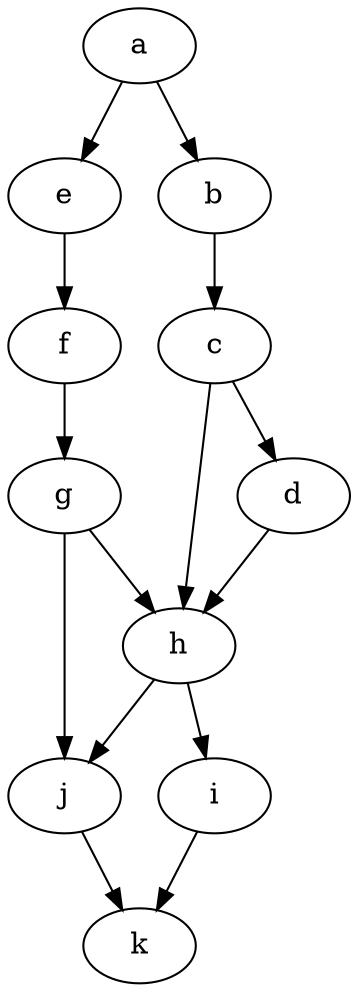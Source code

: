 digraph {
"a" -> "e"
"a" -> "b"
"e" -> "f"
"f" -> "g"
"g" -> "h"
"g" -> "j"
"h" -> "j"
"h" -> "i"
"j" -> "k"
"i" -> "k"
"b" -> "c"
"c" -> "h"
"c" -> "d"
"d" -> "h"
}